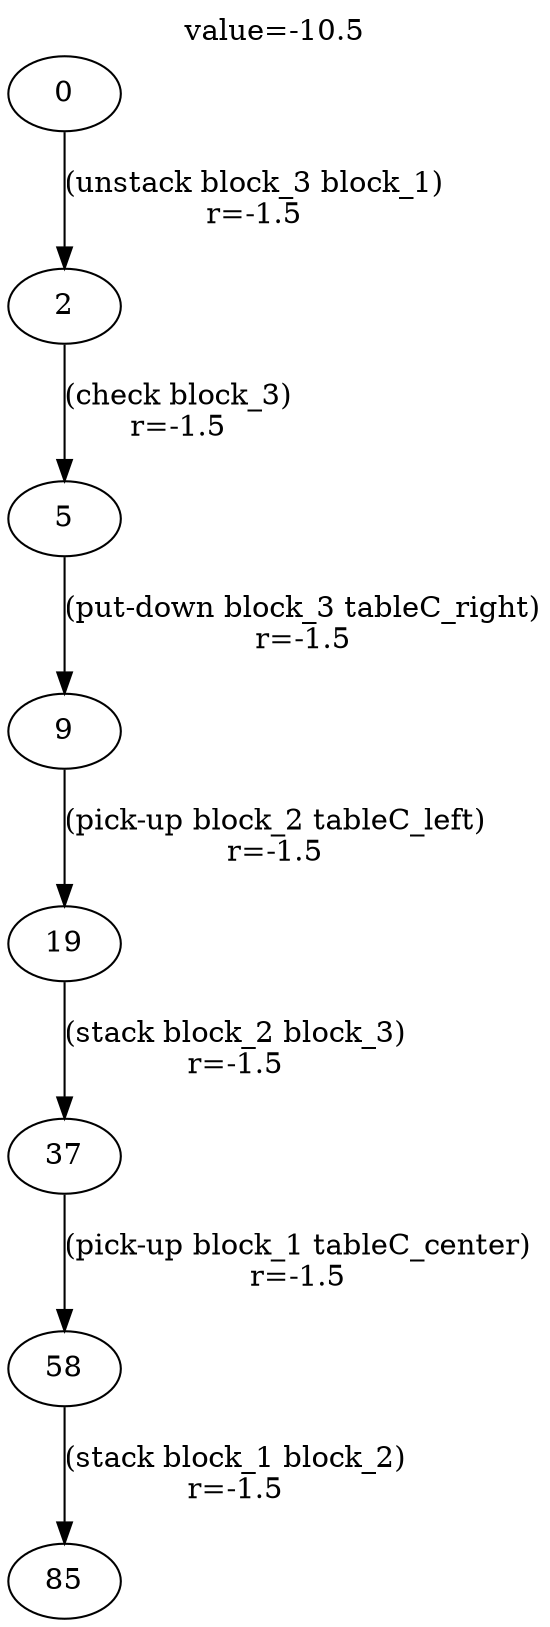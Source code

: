 digraph g{
label="value=-10.5"
labelloc=top
0->2 [ label="(unstack block_3 block_1)
r=-1.5" ];
2->5 [ label="(check block_3)
r=-1.5" ];
5->9 [ label="(put-down block_3 tableC_right)
r=-1.5" ];
9->19 [ label="(pick-up block_2 tableC_left)
r=-1.5" ];
19->37 [ label="(stack block_2 block_3)
r=-1.5" ];
37->58 [ label="(pick-up block_1 tableC_center)
r=-1.5" ];
58->85 [ label="(stack block_1 block_2)
r=-1.5" ];
}
